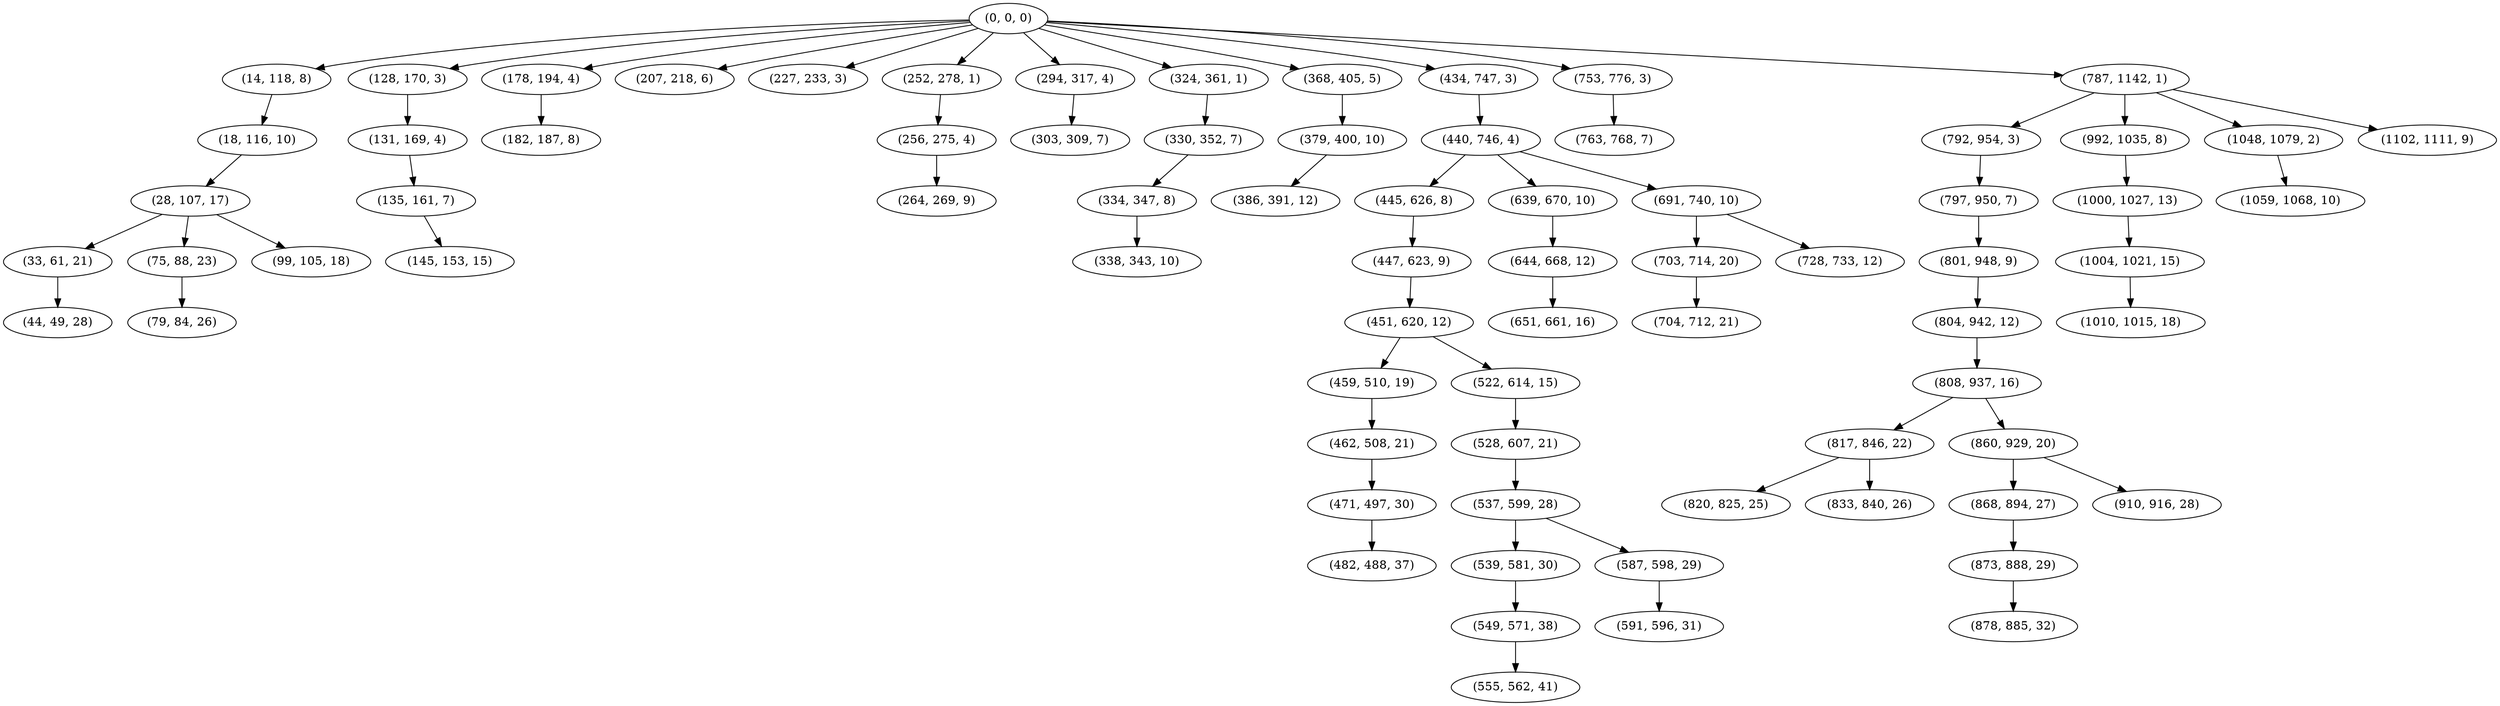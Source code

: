 digraph tree {
    "(0, 0, 0)";
    "(14, 118, 8)";
    "(18, 116, 10)";
    "(28, 107, 17)";
    "(33, 61, 21)";
    "(44, 49, 28)";
    "(75, 88, 23)";
    "(79, 84, 26)";
    "(99, 105, 18)";
    "(128, 170, 3)";
    "(131, 169, 4)";
    "(135, 161, 7)";
    "(145, 153, 15)";
    "(178, 194, 4)";
    "(182, 187, 8)";
    "(207, 218, 6)";
    "(227, 233, 3)";
    "(252, 278, 1)";
    "(256, 275, 4)";
    "(264, 269, 9)";
    "(294, 317, 4)";
    "(303, 309, 7)";
    "(324, 361, 1)";
    "(330, 352, 7)";
    "(334, 347, 8)";
    "(338, 343, 10)";
    "(368, 405, 5)";
    "(379, 400, 10)";
    "(386, 391, 12)";
    "(434, 747, 3)";
    "(440, 746, 4)";
    "(445, 626, 8)";
    "(447, 623, 9)";
    "(451, 620, 12)";
    "(459, 510, 19)";
    "(462, 508, 21)";
    "(471, 497, 30)";
    "(482, 488, 37)";
    "(522, 614, 15)";
    "(528, 607, 21)";
    "(537, 599, 28)";
    "(539, 581, 30)";
    "(549, 571, 38)";
    "(555, 562, 41)";
    "(587, 598, 29)";
    "(591, 596, 31)";
    "(639, 670, 10)";
    "(644, 668, 12)";
    "(651, 661, 16)";
    "(691, 740, 10)";
    "(703, 714, 20)";
    "(704, 712, 21)";
    "(728, 733, 12)";
    "(753, 776, 3)";
    "(763, 768, 7)";
    "(787, 1142, 1)";
    "(792, 954, 3)";
    "(797, 950, 7)";
    "(801, 948, 9)";
    "(804, 942, 12)";
    "(808, 937, 16)";
    "(817, 846, 22)";
    "(820, 825, 25)";
    "(833, 840, 26)";
    "(860, 929, 20)";
    "(868, 894, 27)";
    "(873, 888, 29)";
    "(878, 885, 32)";
    "(910, 916, 28)";
    "(992, 1035, 8)";
    "(1000, 1027, 13)";
    "(1004, 1021, 15)";
    "(1010, 1015, 18)";
    "(1048, 1079, 2)";
    "(1059, 1068, 10)";
    "(1102, 1111, 9)";
    "(0, 0, 0)" -> "(14, 118, 8)";
    "(0, 0, 0)" -> "(128, 170, 3)";
    "(0, 0, 0)" -> "(178, 194, 4)";
    "(0, 0, 0)" -> "(207, 218, 6)";
    "(0, 0, 0)" -> "(227, 233, 3)";
    "(0, 0, 0)" -> "(252, 278, 1)";
    "(0, 0, 0)" -> "(294, 317, 4)";
    "(0, 0, 0)" -> "(324, 361, 1)";
    "(0, 0, 0)" -> "(368, 405, 5)";
    "(0, 0, 0)" -> "(434, 747, 3)";
    "(0, 0, 0)" -> "(753, 776, 3)";
    "(0, 0, 0)" -> "(787, 1142, 1)";
    "(14, 118, 8)" -> "(18, 116, 10)";
    "(18, 116, 10)" -> "(28, 107, 17)";
    "(28, 107, 17)" -> "(33, 61, 21)";
    "(28, 107, 17)" -> "(75, 88, 23)";
    "(28, 107, 17)" -> "(99, 105, 18)";
    "(33, 61, 21)" -> "(44, 49, 28)";
    "(75, 88, 23)" -> "(79, 84, 26)";
    "(128, 170, 3)" -> "(131, 169, 4)";
    "(131, 169, 4)" -> "(135, 161, 7)";
    "(135, 161, 7)" -> "(145, 153, 15)";
    "(178, 194, 4)" -> "(182, 187, 8)";
    "(252, 278, 1)" -> "(256, 275, 4)";
    "(256, 275, 4)" -> "(264, 269, 9)";
    "(294, 317, 4)" -> "(303, 309, 7)";
    "(324, 361, 1)" -> "(330, 352, 7)";
    "(330, 352, 7)" -> "(334, 347, 8)";
    "(334, 347, 8)" -> "(338, 343, 10)";
    "(368, 405, 5)" -> "(379, 400, 10)";
    "(379, 400, 10)" -> "(386, 391, 12)";
    "(434, 747, 3)" -> "(440, 746, 4)";
    "(440, 746, 4)" -> "(445, 626, 8)";
    "(440, 746, 4)" -> "(639, 670, 10)";
    "(440, 746, 4)" -> "(691, 740, 10)";
    "(445, 626, 8)" -> "(447, 623, 9)";
    "(447, 623, 9)" -> "(451, 620, 12)";
    "(451, 620, 12)" -> "(459, 510, 19)";
    "(451, 620, 12)" -> "(522, 614, 15)";
    "(459, 510, 19)" -> "(462, 508, 21)";
    "(462, 508, 21)" -> "(471, 497, 30)";
    "(471, 497, 30)" -> "(482, 488, 37)";
    "(522, 614, 15)" -> "(528, 607, 21)";
    "(528, 607, 21)" -> "(537, 599, 28)";
    "(537, 599, 28)" -> "(539, 581, 30)";
    "(537, 599, 28)" -> "(587, 598, 29)";
    "(539, 581, 30)" -> "(549, 571, 38)";
    "(549, 571, 38)" -> "(555, 562, 41)";
    "(587, 598, 29)" -> "(591, 596, 31)";
    "(639, 670, 10)" -> "(644, 668, 12)";
    "(644, 668, 12)" -> "(651, 661, 16)";
    "(691, 740, 10)" -> "(703, 714, 20)";
    "(691, 740, 10)" -> "(728, 733, 12)";
    "(703, 714, 20)" -> "(704, 712, 21)";
    "(753, 776, 3)" -> "(763, 768, 7)";
    "(787, 1142, 1)" -> "(792, 954, 3)";
    "(787, 1142, 1)" -> "(992, 1035, 8)";
    "(787, 1142, 1)" -> "(1048, 1079, 2)";
    "(787, 1142, 1)" -> "(1102, 1111, 9)";
    "(792, 954, 3)" -> "(797, 950, 7)";
    "(797, 950, 7)" -> "(801, 948, 9)";
    "(801, 948, 9)" -> "(804, 942, 12)";
    "(804, 942, 12)" -> "(808, 937, 16)";
    "(808, 937, 16)" -> "(817, 846, 22)";
    "(808, 937, 16)" -> "(860, 929, 20)";
    "(817, 846, 22)" -> "(820, 825, 25)";
    "(817, 846, 22)" -> "(833, 840, 26)";
    "(860, 929, 20)" -> "(868, 894, 27)";
    "(860, 929, 20)" -> "(910, 916, 28)";
    "(868, 894, 27)" -> "(873, 888, 29)";
    "(873, 888, 29)" -> "(878, 885, 32)";
    "(992, 1035, 8)" -> "(1000, 1027, 13)";
    "(1000, 1027, 13)" -> "(1004, 1021, 15)";
    "(1004, 1021, 15)" -> "(1010, 1015, 18)";
    "(1048, 1079, 2)" -> "(1059, 1068, 10)";
}
